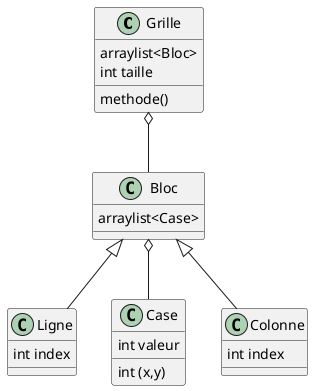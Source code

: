@startuml
'https://plantuml.com/class-diagram

 class Grille {
arraylist<Bloc>
int taille
methode()
}
class Bloc {
arraylist<Case>
}

class Ligne {
int index
}


Grille o-- Bloc
Bloc o-- Case
Bloc <|-- Ligne
Bloc <|-- Colonne

class Colonne {
int index
}
class Case {
int (x,y)
int valeur
}






@enduml
